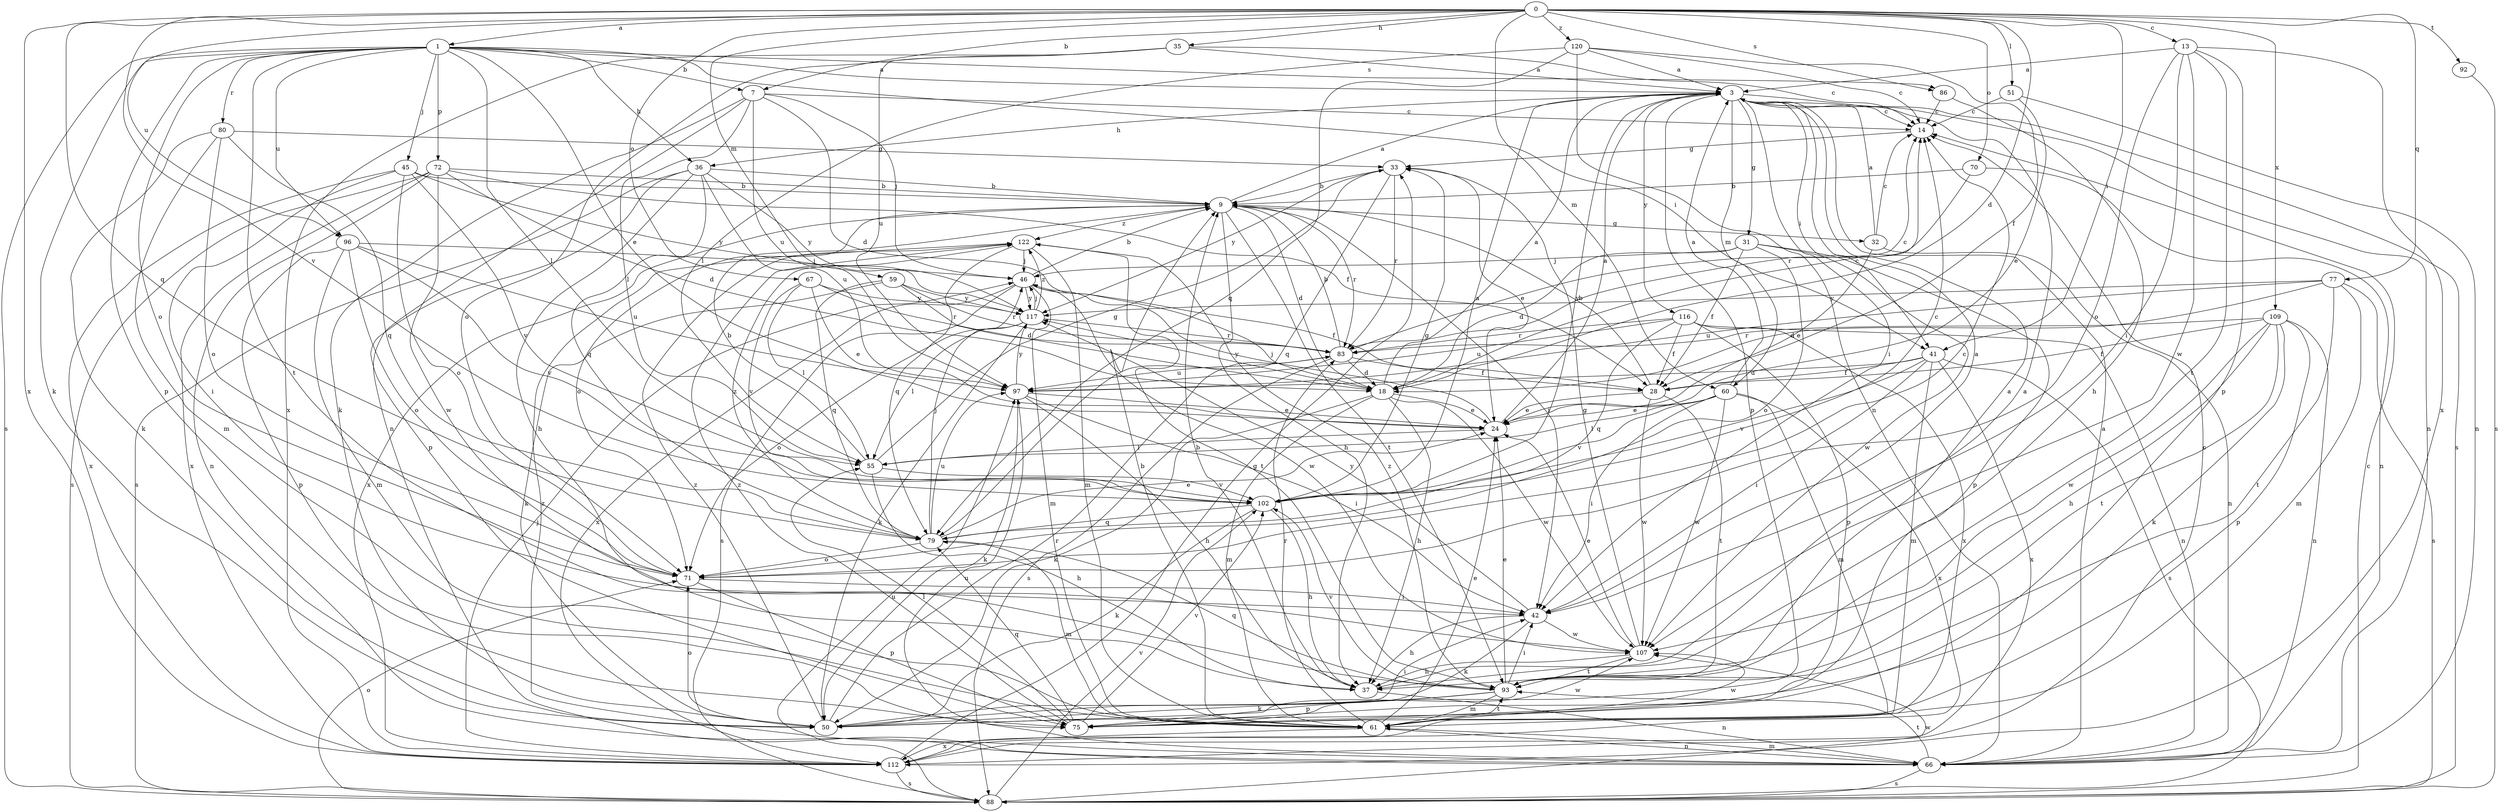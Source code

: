 strict digraph  {
0;
1;
3;
7;
9;
13;
14;
18;
24;
28;
31;
32;
33;
35;
36;
37;
41;
42;
45;
46;
50;
51;
55;
59;
60;
61;
66;
67;
70;
71;
72;
75;
77;
79;
80;
83;
86;
88;
92;
93;
96;
97;
102;
107;
109;
112;
116;
117;
120;
122;
0 -> 1  [label=a];
0 -> 7  [label=b];
0 -> 13  [label=c];
0 -> 18  [label=d];
0 -> 35  [label=h];
0 -> 41  [label=i];
0 -> 51  [label=l];
0 -> 59  [label=m];
0 -> 60  [label=m];
0 -> 67  [label=o];
0 -> 70  [label=o];
0 -> 77  [label=q];
0 -> 79  [label=q];
0 -> 86  [label=s];
0 -> 92  [label=t];
0 -> 96  [label=u];
0 -> 102  [label=v];
0 -> 109  [label=x];
0 -> 112  [label=x];
0 -> 120  [label=z];
1 -> 3  [label=a];
1 -> 7  [label=b];
1 -> 24  [label=e];
1 -> 36  [label=h];
1 -> 41  [label=i];
1 -> 45  [label=j];
1 -> 50  [label=k];
1 -> 55  [label=l];
1 -> 71  [label=o];
1 -> 72  [label=p];
1 -> 75  [label=p];
1 -> 80  [label=r];
1 -> 86  [label=s];
1 -> 88  [label=s];
1 -> 93  [label=t];
1 -> 96  [label=u];
3 -> 14  [label=c];
3 -> 31  [label=g];
3 -> 36  [label=h];
3 -> 41  [label=i];
3 -> 42  [label=i];
3 -> 60  [label=m];
3 -> 66  [label=n];
3 -> 75  [label=p];
3 -> 88  [label=s];
3 -> 102  [label=v];
3 -> 116  [label=y];
7 -> 14  [label=c];
7 -> 18  [label=d];
7 -> 46  [label=j];
7 -> 50  [label=k];
7 -> 55  [label=l];
7 -> 66  [label=n];
7 -> 97  [label=u];
9 -> 3  [label=a];
9 -> 18  [label=d];
9 -> 32  [label=g];
9 -> 37  [label=h];
9 -> 42  [label=i];
9 -> 71  [label=o];
9 -> 83  [label=r];
9 -> 93  [label=t];
9 -> 112  [label=x];
9 -> 122  [label=z];
13 -> 3  [label=a];
13 -> 42  [label=i];
13 -> 71  [label=o];
13 -> 75  [label=p];
13 -> 93  [label=t];
13 -> 107  [label=w];
13 -> 112  [label=x];
14 -> 33  [label=g];
18 -> 3  [label=a];
18 -> 14  [label=c];
18 -> 24  [label=e];
18 -> 37  [label=h];
18 -> 50  [label=k];
18 -> 61  [label=m];
18 -> 107  [label=w];
18 -> 117  [label=y];
24 -> 3  [label=a];
24 -> 46  [label=j];
24 -> 55  [label=l];
28 -> 9  [label=b];
28 -> 24  [label=e];
28 -> 93  [label=t];
28 -> 107  [label=w];
31 -> 18  [label=d];
31 -> 28  [label=f];
31 -> 46  [label=j];
31 -> 71  [label=o];
31 -> 75  [label=p];
31 -> 107  [label=w];
32 -> 3  [label=a];
32 -> 14  [label=c];
32 -> 24  [label=e];
32 -> 66  [label=n];
33 -> 9  [label=b];
33 -> 24  [label=e];
33 -> 79  [label=q];
33 -> 83  [label=r];
33 -> 117  [label=y];
35 -> 3  [label=a];
35 -> 14  [label=c];
35 -> 71  [label=o];
35 -> 97  [label=u];
35 -> 112  [label=x];
36 -> 9  [label=b];
36 -> 37  [label=h];
36 -> 75  [label=p];
36 -> 79  [label=q];
36 -> 88  [label=s];
36 -> 97  [label=u];
36 -> 117  [label=y];
37 -> 3  [label=a];
37 -> 9  [label=b];
37 -> 66  [label=n];
41 -> 28  [label=f];
41 -> 42  [label=i];
41 -> 61  [label=m];
41 -> 88  [label=s];
41 -> 97  [label=u];
41 -> 102  [label=v];
41 -> 112  [label=x];
42 -> 3  [label=a];
42 -> 37  [label=h];
42 -> 50  [label=k];
42 -> 107  [label=w];
42 -> 117  [label=y];
45 -> 9  [label=b];
45 -> 42  [label=i];
45 -> 71  [label=o];
45 -> 102  [label=v];
45 -> 112  [label=x];
45 -> 117  [label=y];
46 -> 9  [label=b];
46 -> 28  [label=f];
46 -> 61  [label=m];
46 -> 88  [label=s];
46 -> 107  [label=w];
46 -> 112  [label=x];
46 -> 117  [label=y];
50 -> 42  [label=i];
50 -> 71  [label=o];
50 -> 83  [label=r];
50 -> 107  [label=w];
50 -> 122  [label=z];
51 -> 14  [label=c];
51 -> 24  [label=e];
51 -> 66  [label=n];
55 -> 9  [label=b];
55 -> 33  [label=g];
55 -> 37  [label=h];
55 -> 102  [label=v];
59 -> 18  [label=d];
59 -> 50  [label=k];
59 -> 79  [label=q];
59 -> 83  [label=r];
59 -> 117  [label=y];
60 -> 3  [label=a];
60 -> 24  [label=e];
60 -> 42  [label=i];
60 -> 55  [label=l];
60 -> 61  [label=m];
60 -> 102  [label=v];
60 -> 107  [label=w];
60 -> 112  [label=x];
61 -> 9  [label=b];
61 -> 24  [label=e];
61 -> 66  [label=n];
61 -> 83  [label=r];
61 -> 93  [label=t];
61 -> 107  [label=w];
61 -> 112  [label=x];
66 -> 3  [label=a];
66 -> 61  [label=m];
66 -> 88  [label=s];
66 -> 93  [label=t];
66 -> 97  [label=u];
66 -> 122  [label=z];
67 -> 24  [label=e];
67 -> 55  [label=l];
67 -> 83  [label=r];
67 -> 102  [label=v];
67 -> 117  [label=y];
70 -> 9  [label=b];
70 -> 66  [label=n];
70 -> 83  [label=r];
71 -> 14  [label=c];
71 -> 42  [label=i];
71 -> 75  [label=p];
72 -> 9  [label=b];
72 -> 18  [label=d];
72 -> 28  [label=f];
72 -> 66  [label=n];
72 -> 88  [label=s];
72 -> 107  [label=w];
72 -> 112  [label=x];
75 -> 55  [label=l];
75 -> 79  [label=q];
75 -> 102  [label=v];
75 -> 122  [label=z];
77 -> 18  [label=d];
77 -> 61  [label=m];
77 -> 88  [label=s];
77 -> 93  [label=t];
77 -> 97  [label=u];
77 -> 117  [label=y];
79 -> 24  [label=e];
79 -> 46  [label=j];
79 -> 61  [label=m];
79 -> 71  [label=o];
79 -> 97  [label=u];
79 -> 122  [label=z];
80 -> 33  [label=g];
80 -> 50  [label=k];
80 -> 61  [label=m];
80 -> 71  [label=o];
80 -> 79  [label=q];
83 -> 9  [label=b];
83 -> 14  [label=c];
83 -> 18  [label=d];
83 -> 28  [label=f];
83 -> 88  [label=s];
83 -> 97  [label=u];
86 -> 14  [label=c];
86 -> 37  [label=h];
88 -> 14  [label=c];
88 -> 71  [label=o];
88 -> 97  [label=u];
88 -> 102  [label=v];
88 -> 107  [label=w];
92 -> 88  [label=s];
93 -> 3  [label=a];
93 -> 24  [label=e];
93 -> 42  [label=i];
93 -> 50  [label=k];
93 -> 61  [label=m];
93 -> 75  [label=p];
93 -> 79  [label=q];
93 -> 102  [label=v];
93 -> 122  [label=z];
96 -> 46  [label=j];
96 -> 61  [label=m];
96 -> 71  [label=o];
96 -> 75  [label=p];
96 -> 97  [label=u];
96 -> 102  [label=v];
97 -> 24  [label=e];
97 -> 37  [label=h];
97 -> 42  [label=i];
97 -> 50  [label=k];
97 -> 117  [label=y];
102 -> 3  [label=a];
102 -> 14  [label=c];
102 -> 33  [label=g];
102 -> 37  [label=h];
102 -> 50  [label=k];
102 -> 79  [label=q];
107 -> 24  [label=e];
107 -> 33  [label=g];
107 -> 37  [label=h];
107 -> 93  [label=t];
109 -> 28  [label=f];
109 -> 37  [label=h];
109 -> 50  [label=k];
109 -> 66  [label=n];
109 -> 75  [label=p];
109 -> 83  [label=r];
109 -> 93  [label=t];
109 -> 107  [label=w];
112 -> 14  [label=c];
112 -> 33  [label=g];
112 -> 46  [label=j];
112 -> 88  [label=s];
116 -> 28  [label=f];
116 -> 66  [label=n];
116 -> 75  [label=p];
116 -> 79  [label=q];
116 -> 83  [label=r];
116 -> 97  [label=u];
116 -> 112  [label=x];
117 -> 46  [label=j];
117 -> 50  [label=k];
117 -> 55  [label=l];
117 -> 71  [label=o];
117 -> 83  [label=r];
117 -> 122  [label=z];
120 -> 3  [label=a];
120 -> 14  [label=c];
120 -> 28  [label=f];
120 -> 55  [label=l];
120 -> 66  [label=n];
120 -> 79  [label=q];
122 -> 46  [label=j];
122 -> 61  [label=m];
122 -> 79  [label=q];
122 -> 93  [label=t];
}
